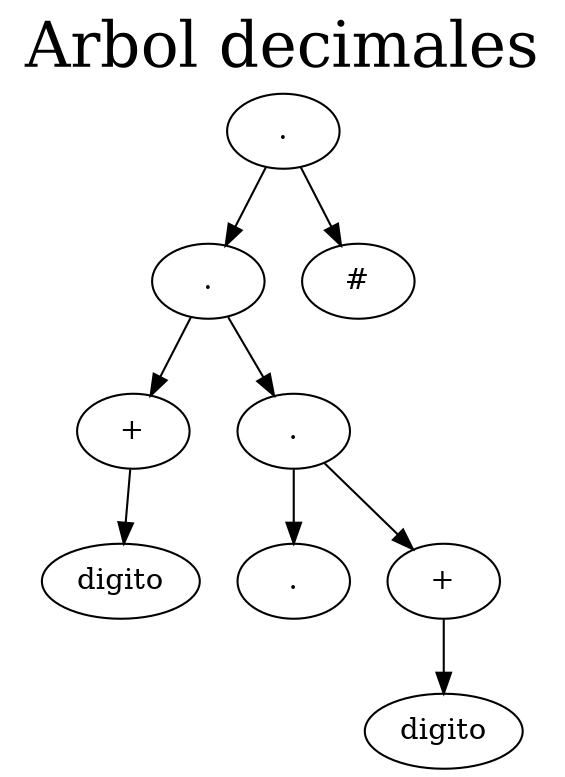 digraph G{
 graph [dpi=1000];
 label=<Arbol decimales>
 labelloc = t;
 fontsize = 30; 
 splines=false;

node673d1f0f904f458ebba87694735d96f1[label="."];
	node673d1f0f904f458ebba87694735d96f1 -> node10cae03002d645e5b175b2cb6826dc93;
node10cae03002d645e5b175b2cb6826dc93[label="."];
	node10cae03002d645e5b175b2cb6826dc93 -> node4aa80b0124f542dfa48a8b2f045a246a;
node4aa80b0124f542dfa48a8b2f045a246a[label="+"];
	node4aa80b0124f542dfa48a8b2f045a246a -> node35252c7060e44eb2a57d741ec37b4388;
node35252c7060e44eb2a57d741ec37b4388[label="digito"];
	node10cae03002d645e5b175b2cb6826dc93 -> nodeca5082a153af4f3f9959b415d32182fd;
nodeca5082a153af4f3f9959b415d32182fd[label="."];
	nodeca5082a153af4f3f9959b415d32182fd -> nodee065af0d77c64aa3ad25e660b15d706f;
nodee065af0d77c64aa3ad25e660b15d706f[label="."];
	nodeca5082a153af4f3f9959b415d32182fd -> node9bddd6b27a6241ee98c8f49314781cce;
node9bddd6b27a6241ee98c8f49314781cce[label="+"];
	node9bddd6b27a6241ee98c8f49314781cce -> node07d88ce13fa54893b56a45461272b6a1;
node07d88ce13fa54893b56a45461272b6a1[label="digito"];
	node673d1f0f904f458ebba87694735d96f1 -> nodeeb39e9e5d8834edb908a780aad3bbdd5;
nodeeb39e9e5d8834edb908a780aad3bbdd5[label="#"];
}